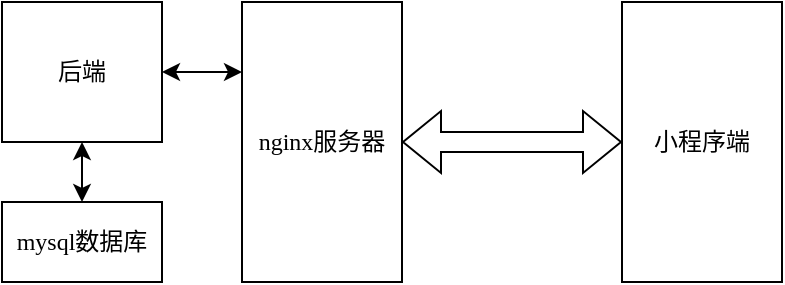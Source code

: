 <mxfile version="16.2.1" type="github">
  <diagram id="C5RBs43oDa-KdzZeNtuy" name="Page-1">
    <mxGraphModel dx="468" dy="218" grid="1" gridSize="10" guides="1" tooltips="1" connect="1" arrows="1" fold="1" page="1" pageScale="1" pageWidth="827" pageHeight="1169" math="0" shadow="0">
      <root>
        <mxCell id="WIyWlLk6GJQsqaUBKTNV-0" />
        <mxCell id="WIyWlLk6GJQsqaUBKTNV-1" parent="WIyWlLk6GJQsqaUBKTNV-0" />
        <mxCell id="AM0SdwYOTyPvNuPhtiUI-0" value="后端" style="whiteSpace=wrap;html=1;fontFamily=Tahoma;" vertex="1" parent="WIyWlLk6GJQsqaUBKTNV-1">
          <mxGeometry x="190" y="200" width="80" height="70" as="geometry" />
        </mxCell>
        <mxCell id="AM0SdwYOTyPvNuPhtiUI-1" value="小程序端" style="rounded=0;whiteSpace=wrap;html=1;fontFamily=Tahoma;" vertex="1" parent="WIyWlLk6GJQsqaUBKTNV-1">
          <mxGeometry x="500" y="200" width="80" height="140" as="geometry" />
        </mxCell>
        <mxCell id="AM0SdwYOTyPvNuPhtiUI-2" value="nginx服务器" style="rounded=0;whiteSpace=wrap;html=1;fontFamily=Tahoma;" vertex="1" parent="WIyWlLk6GJQsqaUBKTNV-1">
          <mxGeometry x="310" y="200" width="80" height="140" as="geometry" />
        </mxCell>
        <mxCell id="AM0SdwYOTyPvNuPhtiUI-3" value="mysql数据库" style="whiteSpace=wrap;html=1;fontFamily=Tahoma;" vertex="1" parent="WIyWlLk6GJQsqaUBKTNV-1">
          <mxGeometry x="190" y="300" width="80" height="40" as="geometry" />
        </mxCell>
        <mxCell id="AM0SdwYOTyPvNuPhtiUI-4" value="" style="shape=flexArrow;endArrow=classic;startArrow=classic;html=1;rounded=0;fontFamily=Tahoma;entryX=0;entryY=0.5;entryDx=0;entryDy=0;exitX=1;exitY=0.5;exitDx=0;exitDy=0;" edge="1" parent="WIyWlLk6GJQsqaUBKTNV-1" source="AM0SdwYOTyPvNuPhtiUI-2" target="AM0SdwYOTyPvNuPhtiUI-1">
          <mxGeometry width="100" height="100" relative="1" as="geometry">
            <mxPoint x="390" y="370" as="sourcePoint" />
            <mxPoint x="490" y="270" as="targetPoint" />
          </mxGeometry>
        </mxCell>
        <mxCell id="AM0SdwYOTyPvNuPhtiUI-6" value="" style="endArrow=classic;startArrow=classic;html=1;rounded=0;fontFamily=Tahoma;entryX=0;entryY=0.25;entryDx=0;entryDy=0;exitX=1;exitY=0.5;exitDx=0;exitDy=0;" edge="1" parent="WIyWlLk6GJQsqaUBKTNV-1" source="AM0SdwYOTyPvNuPhtiUI-0" target="AM0SdwYOTyPvNuPhtiUI-2">
          <mxGeometry width="50" height="50" relative="1" as="geometry">
            <mxPoint x="370" y="310" as="sourcePoint" />
            <mxPoint x="420" y="260" as="targetPoint" />
          </mxGeometry>
        </mxCell>
        <mxCell id="AM0SdwYOTyPvNuPhtiUI-7" value="" style="endArrow=classic;startArrow=classic;html=1;rounded=0;fontFamily=Tahoma;entryX=0.5;entryY=1;entryDx=0;entryDy=0;exitX=0.5;exitY=0;exitDx=0;exitDy=0;" edge="1" parent="WIyWlLk6GJQsqaUBKTNV-1" source="AM0SdwYOTyPvNuPhtiUI-3" target="AM0SdwYOTyPvNuPhtiUI-0">
          <mxGeometry width="50" height="50" relative="1" as="geometry">
            <mxPoint x="370" y="310" as="sourcePoint" />
            <mxPoint x="420" y="260" as="targetPoint" />
          </mxGeometry>
        </mxCell>
      </root>
    </mxGraphModel>
  </diagram>
</mxfile>
